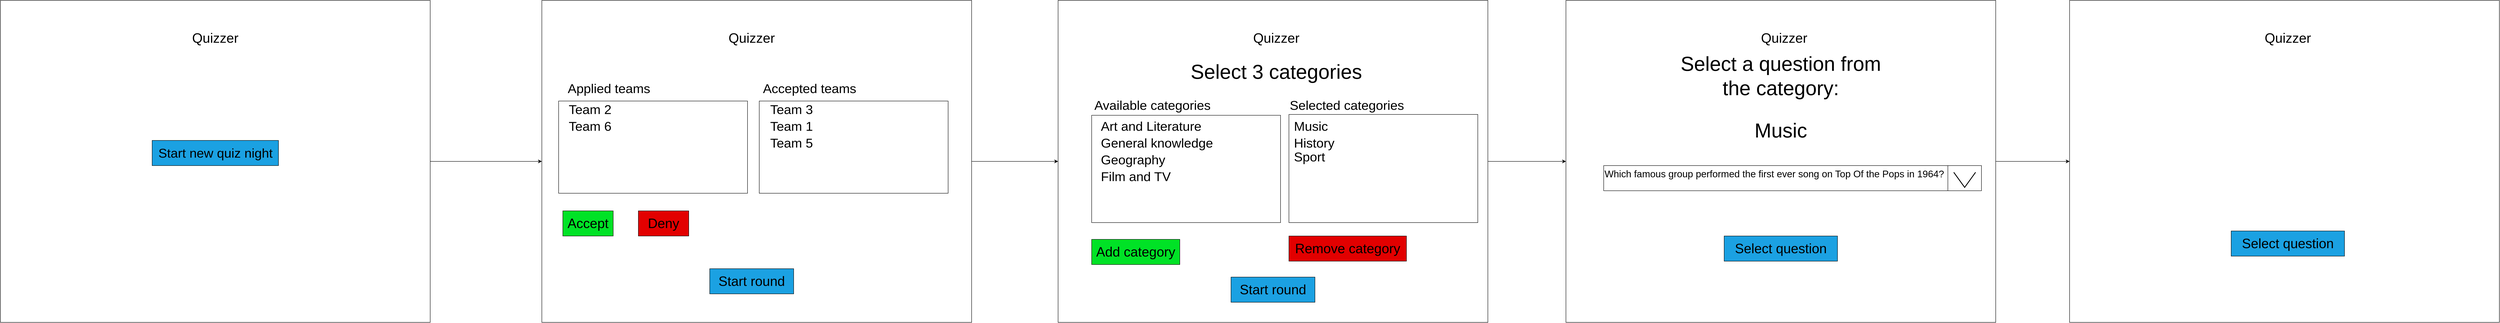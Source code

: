 <mxfile version="13.7.9" type="device"><diagram id="mFcCwPZ2H5KzHEvjkZB4" name="Page-1"><mxGraphModel dx="2844" dy="1588" grid="1" gridSize="10" guides="1" tooltips="1" connect="1" arrows="1" fold="1" page="1" pageScale="1" pageWidth="1169" pageHeight="827" math="0" shadow="0"><root><mxCell id="0"/><mxCell id="1" parent="0"/><mxCell id="Cq1OdyAMknH7cBSogLtV-12" style="edgeStyle=orthogonalEdgeStyle;rounded=0;orthogonalLoop=1;jettySize=auto;html=1;fontSize=32;" edge="1" parent="1" source="Cq1OdyAMknH7cBSogLtV-2" target="Cq1OdyAMknH7cBSogLtV-9"><mxGeometry relative="1" as="geometry"/></mxCell><mxCell id="Cq1OdyAMknH7cBSogLtV-2" value="" style="rounded=0;whiteSpace=wrap;html=1;" vertex="1" parent="1"><mxGeometry x="80" y="50" width="1024" height="768" as="geometry"/></mxCell><mxCell id="Cq1OdyAMknH7cBSogLtV-3" value="Quizzer" style="text;html=1;strokeColor=none;fillColor=none;align=center;verticalAlign=middle;whiteSpace=wrap;rounded=0;fontSize=32;" vertex="1" parent="1"><mxGeometry x="572" y="130" width="40" height="20" as="geometry"/></mxCell><mxCell id="Cq1OdyAMknH7cBSogLtV-5" value="Start new quiz night" style="rounded=0;whiteSpace=wrap;html=1;fontSize=31;fillColor=#1BA1E2;" vertex="1" parent="1"><mxGeometry x="441.5" y="384" width="301" height="60" as="geometry"/></mxCell><mxCell id="Cq1OdyAMknH7cBSogLtV-55" style="edgeStyle=orthogonalEdgeStyle;rounded=0;orthogonalLoop=1;jettySize=auto;html=1;fontSize=48;" edge="1" parent="1" source="Cq1OdyAMknH7cBSogLtV-9" target="Cq1OdyAMknH7cBSogLtV-31"><mxGeometry relative="1" as="geometry"/></mxCell><mxCell id="Cq1OdyAMknH7cBSogLtV-9" value="" style="rounded=0;whiteSpace=wrap;html=1;" vertex="1" parent="1"><mxGeometry x="1370" y="50" width="1024" height="768" as="geometry"/></mxCell><mxCell id="Cq1OdyAMknH7cBSogLtV-10" value="Quizzer" style="text;html=1;strokeColor=none;fillColor=none;align=center;verticalAlign=middle;whiteSpace=wrap;rounded=0;fontSize=32;" vertex="1" parent="1"><mxGeometry x="1850" y="130" width="40" height="20" as="geometry"/></mxCell><mxCell id="Cq1OdyAMknH7cBSogLtV-13" value="Start round" style="rounded=0;whiteSpace=wrap;html=1;fillColor=#1BA1E2;fontSize=32;" vertex="1" parent="1"><mxGeometry x="1770" y="690" width="200" height="60" as="geometry"/></mxCell><mxCell id="Cq1OdyAMknH7cBSogLtV-16" value="" style="rounded=0;whiteSpace=wrap;html=1;fontSize=31;fillColor=#FFFFFF;" vertex="1" parent="1"><mxGeometry x="1410" y="290" width="450" height="220" as="geometry"/></mxCell><mxCell id="Cq1OdyAMknH7cBSogLtV-17" value="Applied teams" style="text;html=1;strokeColor=none;fillColor=none;align=center;verticalAlign=middle;whiteSpace=wrap;rounded=0;fontSize=31;" vertex="1" parent="1"><mxGeometry x="1410" y="250" width="240" height="20" as="geometry"/></mxCell><mxCell id="Cq1OdyAMknH7cBSogLtV-18" value="Accept" style="rounded=0;whiteSpace=wrap;html=1;fontSize=32;fillColor=#00E226;" vertex="1" parent="1"><mxGeometry x="1420" y="552" width="120" height="60" as="geometry"/></mxCell><mxCell id="Cq1OdyAMknH7cBSogLtV-19" value="Deny" style="rounded=0;whiteSpace=wrap;html=1;fontSize=32;fillColor=#E20000;" vertex="1" parent="1"><mxGeometry x="1600" y="552" width="120" height="60" as="geometry"/></mxCell><mxCell id="Cq1OdyAMknH7cBSogLtV-20" value="" style="rounded=0;whiteSpace=wrap;html=1;fontSize=31;fillColor=#FFFFFF;" vertex="1" parent="1"><mxGeometry x="1888" y="290" width="450" height="220" as="geometry"/></mxCell><mxCell id="Cq1OdyAMknH7cBSogLtV-21" value="Accepted teams" style="text;html=1;strokeColor=none;fillColor=none;align=center;verticalAlign=middle;whiteSpace=wrap;rounded=0;fontSize=31;" vertex="1" parent="1"><mxGeometry x="1888" y="250" width="240" height="20" as="geometry"/></mxCell><mxCell id="Cq1OdyAMknH7cBSogLtV-23" style="edgeStyle=orthogonalEdgeStyle;rounded=0;orthogonalLoop=1;jettySize=auto;html=1;exitX=0.5;exitY=1;exitDx=0;exitDy=0;fontSize=31;" edge="1" parent="1" source="Cq1OdyAMknH7cBSogLtV-17" target="Cq1OdyAMknH7cBSogLtV-17"><mxGeometry relative="1" as="geometry"/></mxCell><mxCell id="Cq1OdyAMknH7cBSogLtV-25" value="Team 2" style="text;html=1;strokeColor=none;fillColor=none;align=center;verticalAlign=middle;whiteSpace=wrap;rounded=0;fontSize=31;" vertex="1" parent="1"><mxGeometry x="1420" y="300" width="130" height="20" as="geometry"/></mxCell><mxCell id="Cq1OdyAMknH7cBSogLtV-27" value="Team 6" style="text;html=1;strokeColor=none;fillColor=none;align=center;verticalAlign=middle;whiteSpace=wrap;rounded=0;fontSize=31;" vertex="1" parent="1"><mxGeometry x="1420" y="340" width="130" height="20" as="geometry"/></mxCell><mxCell id="Cq1OdyAMknH7cBSogLtV-28" value="Team 3" style="text;html=1;strokeColor=none;fillColor=none;align=center;verticalAlign=middle;whiteSpace=wrap;rounded=0;fontSize=31;" vertex="1" parent="1"><mxGeometry x="1900" y="300" width="130" height="20" as="geometry"/></mxCell><mxCell id="Cq1OdyAMknH7cBSogLtV-29" value="Team 1" style="text;html=1;strokeColor=none;fillColor=none;align=center;verticalAlign=middle;whiteSpace=wrap;rounded=0;fontSize=31;" vertex="1" parent="1"><mxGeometry x="1900" y="340" width="130" height="20" as="geometry"/></mxCell><mxCell id="Cq1OdyAMknH7cBSogLtV-30" value="Team 5" style="text;html=1;strokeColor=none;fillColor=none;align=center;verticalAlign=middle;whiteSpace=wrap;rounded=0;fontSize=31;" vertex="1" parent="1"><mxGeometry x="1900" y="380" width="130" height="20" as="geometry"/></mxCell><mxCell id="Cq1OdyAMknH7cBSogLtV-76" style="edgeStyle=orthogonalEdgeStyle;rounded=0;orthogonalLoop=1;jettySize=auto;html=1;fontSize=48;" edge="1" parent="1" source="Cq1OdyAMknH7cBSogLtV-31" target="Cq1OdyAMknH7cBSogLtV-74"><mxGeometry relative="1" as="geometry"/></mxCell><mxCell id="Cq1OdyAMknH7cBSogLtV-31" value="" style="rounded=0;whiteSpace=wrap;html=1;" vertex="1" parent="1"><mxGeometry x="2600" y="50" width="1024" height="768" as="geometry"/></mxCell><mxCell id="Cq1OdyAMknH7cBSogLtV-32" value="Quizzer" style="text;html=1;strokeColor=none;fillColor=none;align=center;verticalAlign=middle;whiteSpace=wrap;rounded=0;fontSize=32;" vertex="1" parent="1"><mxGeometry x="3100" y="130" width="40" height="20" as="geometry"/></mxCell><mxCell id="Cq1OdyAMknH7cBSogLtV-35" value="" style="rounded=0;whiteSpace=wrap;html=1;fontSize=31;fillColor=#FFFFFF;" vertex="1" parent="1"><mxGeometry x="2680" y="324" width="450" height="256" as="geometry"/></mxCell><mxCell id="Cq1OdyAMknH7cBSogLtV-36" value="Available categories" style="text;html=1;strokeColor=none;fillColor=none;align=center;verticalAlign=middle;whiteSpace=wrap;rounded=0;fontSize=31;" vertex="1" parent="1"><mxGeometry x="2680" y="290" width="290" height="20" as="geometry"/></mxCell><mxCell id="Cq1OdyAMknH7cBSogLtV-37" value="Art and Literature" style="text;html=1;strokeColor=none;fillColor=none;align=left;verticalAlign=middle;whiteSpace=wrap;rounded=0;fontSize=31;" vertex="1" parent="1"><mxGeometry x="2700" y="340" width="410" height="20" as="geometry"/></mxCell><mxCell id="Cq1OdyAMknH7cBSogLtV-38" value="Add category" style="rounded=0;whiteSpace=wrap;html=1;fontSize=32;fillColor=#00E226;" vertex="1" parent="1"><mxGeometry x="2680" y="620" width="210" height="60" as="geometry"/></mxCell><mxCell id="Cq1OdyAMknH7cBSogLtV-39" value="" style="rounded=0;whiteSpace=wrap;html=1;fontSize=31;fillColor=#FFFFFF;" vertex="1" parent="1"><mxGeometry x="3150" y="322" width="450" height="258" as="geometry"/></mxCell><mxCell id="Cq1OdyAMknH7cBSogLtV-40" value="Selected categories" style="text;html=1;strokeColor=none;fillColor=none;align=left;verticalAlign=middle;whiteSpace=wrap;rounded=0;fontSize=31;" vertex="1" parent="1"><mxGeometry x="3150" y="290" width="410" height="20" as="geometry"/></mxCell><mxCell id="Cq1OdyAMknH7cBSogLtV-44" value="General knowledge" style="text;html=1;strokeColor=none;fillColor=none;align=left;verticalAlign=middle;whiteSpace=wrap;rounded=0;fontSize=31;" vertex="1" parent="1"><mxGeometry x="2700" y="380" width="410" height="20" as="geometry"/></mxCell><mxCell id="Cq1OdyAMknH7cBSogLtV-45" value="Music" style="text;html=1;strokeColor=none;fillColor=none;align=left;verticalAlign=middle;whiteSpace=wrap;rounded=0;fontSize=31;" vertex="1" parent="1"><mxGeometry x="3160" y="340" width="410" height="20" as="geometry"/></mxCell><mxCell id="Cq1OdyAMknH7cBSogLtV-46" value="History" style="text;html=1;strokeColor=none;fillColor=none;align=left;verticalAlign=middle;whiteSpace=wrap;rounded=0;fontSize=31;" vertex="1" parent="1"><mxGeometry x="3160" y="380" width="410" height="20" as="geometry"/></mxCell><mxCell id="Cq1OdyAMknH7cBSogLtV-47" value="Geography" style="text;html=1;strokeColor=none;fillColor=none;align=left;verticalAlign=middle;whiteSpace=wrap;rounded=0;fontSize=31;" vertex="1" parent="1"><mxGeometry x="2700" y="420" width="410" height="20" as="geometry"/></mxCell><mxCell id="Cq1OdyAMknH7cBSogLtV-48" value="Remove category" style="rounded=0;whiteSpace=wrap;html=1;fontSize=32;fillColor=#E20000;" vertex="1" parent="1"><mxGeometry x="3150" y="612" width="280" height="60" as="geometry"/></mxCell><mxCell id="Cq1OdyAMknH7cBSogLtV-49" value="Start round" style="rounded=0;whiteSpace=wrap;html=1;fillColor=#1BA1E2;fontSize=32;" vertex="1" parent="1"><mxGeometry x="3012" y="710" width="200" height="60" as="geometry"/></mxCell><mxCell id="Cq1OdyAMknH7cBSogLtV-51" value="Select 3 categories" style="text;html=1;strokeColor=none;fillColor=none;align=center;verticalAlign=middle;whiteSpace=wrap;rounded=0;fontSize=48;" vertex="1" parent="1"><mxGeometry x="2880" y="210" width="480" height="20" as="geometry"/></mxCell><mxCell id="Cq1OdyAMknH7cBSogLtV-53" value="Sport" style="text;html=1;strokeColor=none;fillColor=none;align=left;verticalAlign=middle;whiteSpace=wrap;rounded=0;fontSize=31;" vertex="1" parent="1"><mxGeometry x="3160" y="413" width="410" height="20" as="geometry"/></mxCell><mxCell id="Cq1OdyAMknH7cBSogLtV-54" value="Film and TV" style="text;html=1;strokeColor=none;fillColor=none;align=left;verticalAlign=middle;whiteSpace=wrap;rounded=0;fontSize=31;" vertex="1" parent="1"><mxGeometry x="2700" y="460" width="410" height="20" as="geometry"/></mxCell><mxCell id="Cq1OdyAMknH7cBSogLtV-90" style="edgeStyle=orthogonalEdgeStyle;rounded=0;orthogonalLoop=1;jettySize=auto;html=1;fontSize=23;" edge="1" parent="1" source="Cq1OdyAMknH7cBSogLtV-74" target="Cq1OdyAMknH7cBSogLtV-87"><mxGeometry relative="1" as="geometry"/></mxCell><mxCell id="Cq1OdyAMknH7cBSogLtV-74" value="" style="rounded=0;whiteSpace=wrap;html=1;" vertex="1" parent="1"><mxGeometry x="3810" y="50" width="1024" height="768" as="geometry"/></mxCell><mxCell id="Cq1OdyAMknH7cBSogLtV-75" value="Quizzer" style="text;html=1;strokeColor=none;fillColor=none;align=center;verticalAlign=middle;whiteSpace=wrap;rounded=0;fontSize=32;" vertex="1" parent="1"><mxGeometry x="4310" y="130" width="40" height="20" as="geometry"/></mxCell><mxCell id="Cq1OdyAMknH7cBSogLtV-77" value="Select a question from the category:" style="text;html=1;strokeColor=none;fillColor=none;align=center;verticalAlign=middle;whiteSpace=wrap;rounded=0;fontSize=48;" vertex="1" parent="1"><mxGeometry x="4082" y="220" width="480" height="20" as="geometry"/></mxCell><mxCell id="Cq1OdyAMknH7cBSogLtV-79" value="Music" style="text;html=1;strokeColor=none;fillColor=none;align=center;verticalAlign=middle;whiteSpace=wrap;rounded=0;fontSize=48;" vertex="1" parent="1"><mxGeometry x="4082" y="350" width="480" height="20" as="geometry"/></mxCell><mxCell id="Cq1OdyAMknH7cBSogLtV-82" value="Which famous group performed the first ever song on Top Of the Pops in 1964?" style="rounded=0;whiteSpace=wrap;html=1;fillColor=#FFFFFF;fontSize=23;align=left;verticalAlign=top;" vertex="1" parent="1"><mxGeometry x="3900" y="444" width="900" height="60" as="geometry"/></mxCell><mxCell id="Cq1OdyAMknH7cBSogLtV-85" value="" style="rounded=0;whiteSpace=wrap;html=1;strokeColor=#000000;fontSize=48;align=left;fillColor=#FFFFFF;" vertex="1" parent="1"><mxGeometry x="4720" y="444" width="80" height="60" as="geometry"/></mxCell><mxCell id="Cq1OdyAMknH7cBSogLtV-84" value="" style="html=1;verticalLabelPosition=bottom;labelBackgroundColor=#ffffff;verticalAlign=top;shadow=0;dashed=0;strokeWidth=2;shape=mxgraph.ios7.misc.down;fillColor=#FFFFFF;fontSize=48;align=left;" vertex="1" parent="1"><mxGeometry x="4734" y="460" width="52" height="36" as="geometry"/></mxCell><mxCell id="Cq1OdyAMknH7cBSogLtV-86" value="Select question" style="rounded=0;whiteSpace=wrap;html=1;fillColor=#1BA1E2;fontSize=32;" vertex="1" parent="1"><mxGeometry x="4187" y="612" width="270" height="60" as="geometry"/></mxCell><mxCell id="Cq1OdyAMknH7cBSogLtV-87" value="" style="rounded=0;whiteSpace=wrap;html=1;" vertex="1" parent="1"><mxGeometry x="5010" y="50" width="1024" height="768" as="geometry"/></mxCell><mxCell id="Cq1OdyAMknH7cBSogLtV-88" value="Quizzer" style="text;html=1;strokeColor=none;fillColor=none;align=center;verticalAlign=middle;whiteSpace=wrap;rounded=0;fontSize=32;" vertex="1" parent="1"><mxGeometry x="5510" y="130" width="40" height="20" as="geometry"/></mxCell><mxCell id="Cq1OdyAMknH7cBSogLtV-91" value="Select question" style="rounded=0;whiteSpace=wrap;html=1;fillColor=#1BA1E2;fontSize=32;" vertex="1" parent="1"><mxGeometry x="5395" y="600" width="270" height="60" as="geometry"/></mxCell></root></mxGraphModel></diagram></mxfile>
